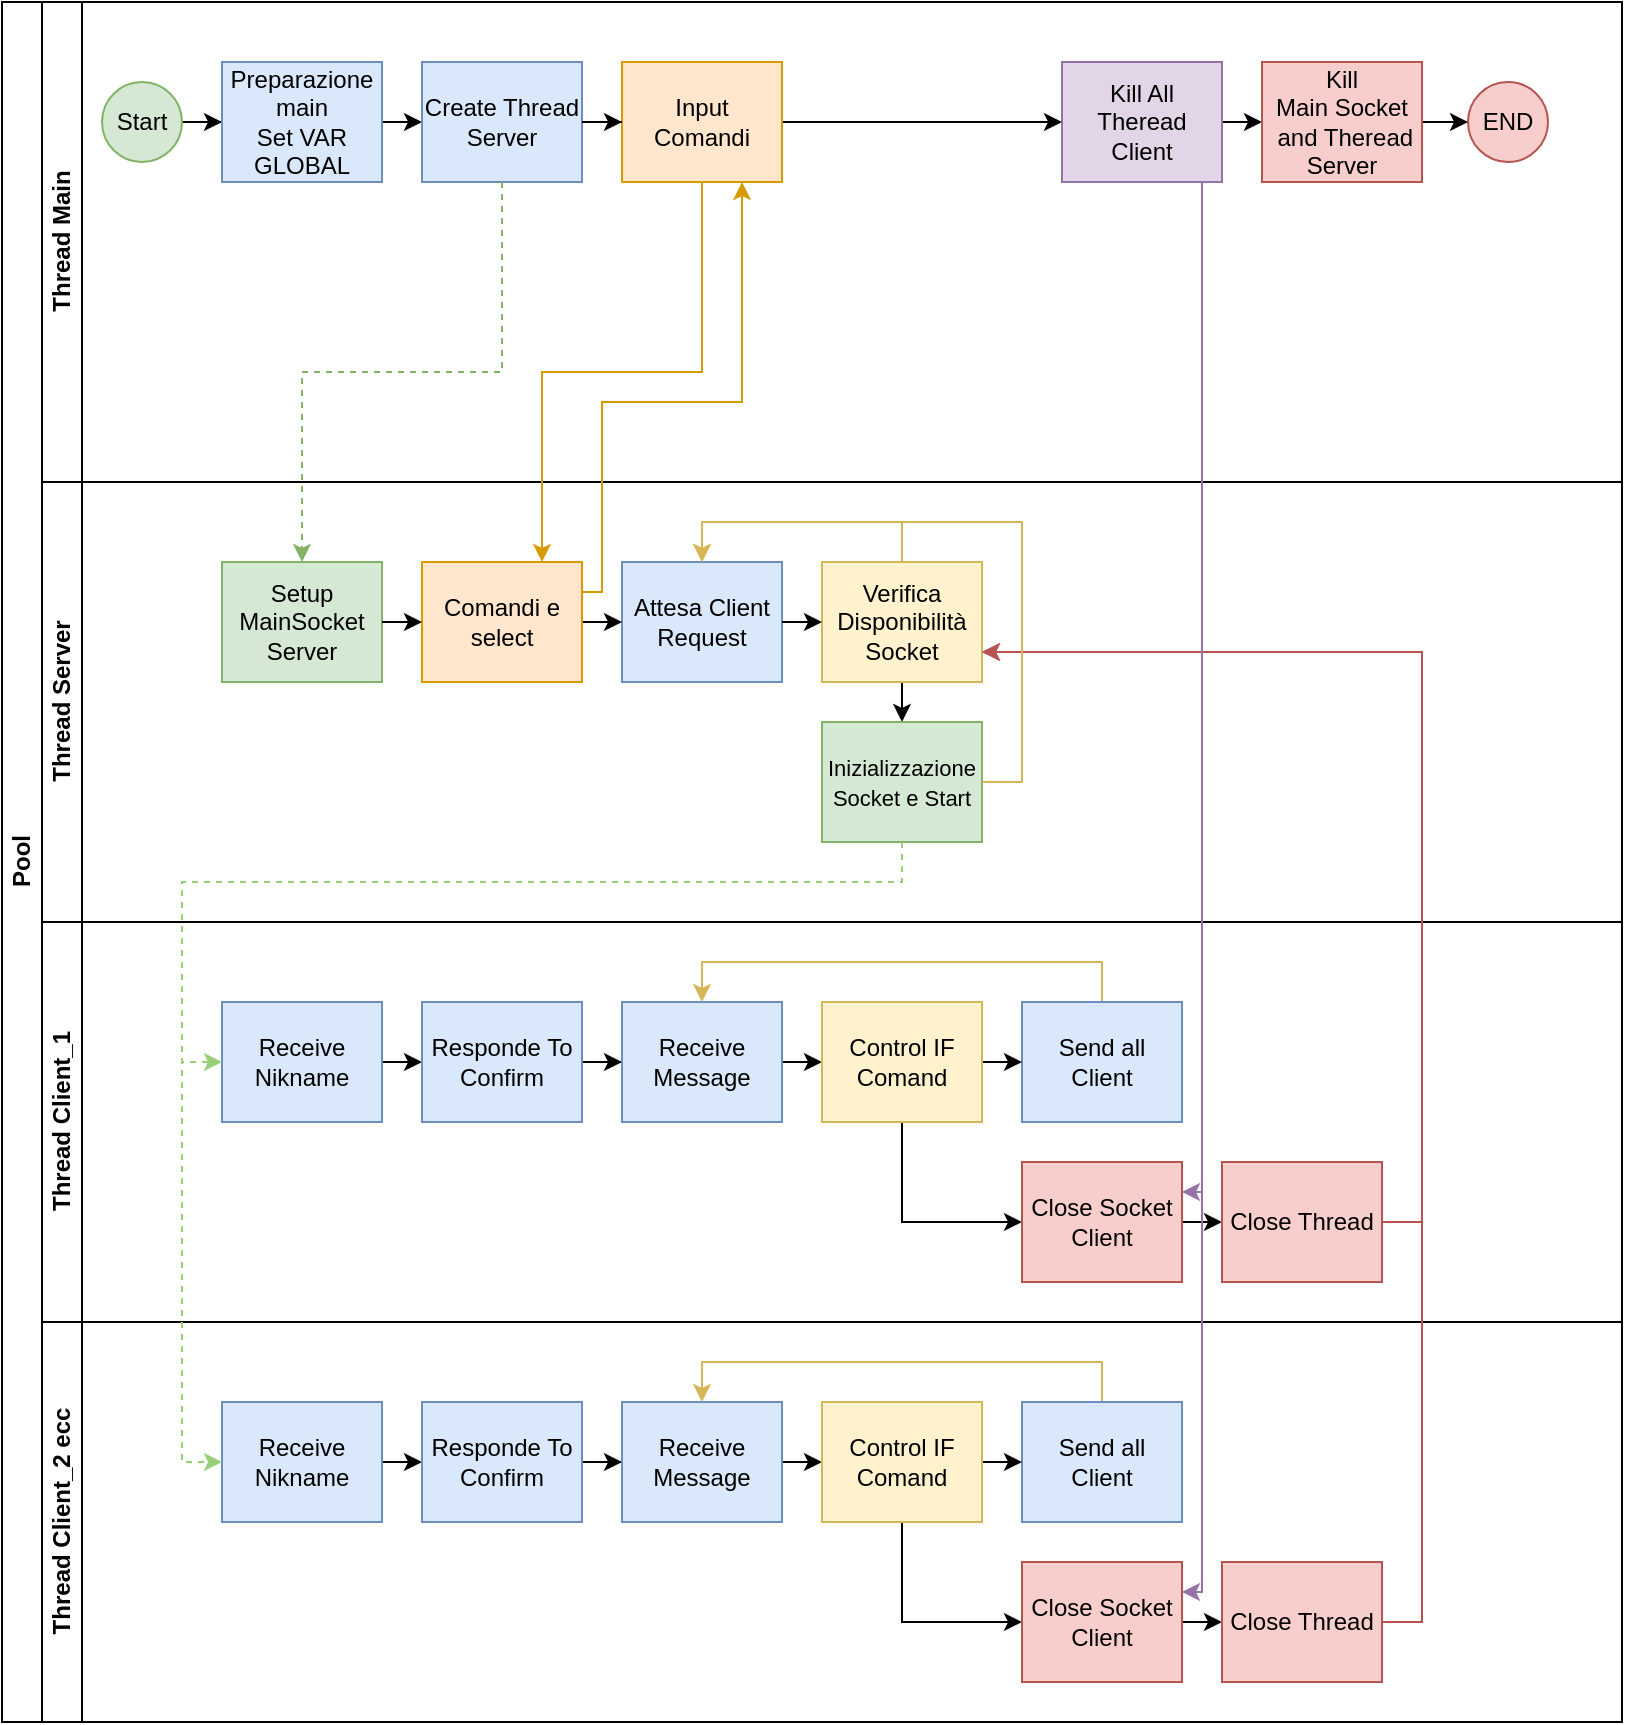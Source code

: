 <mxfile version="12.7.1"><diagram id="prtHgNgQTEPvFCAcTncT" name="Page-1"><mxGraphModel dx="1673" dy="934" grid="1" gridSize="10" guides="1" tooltips="1" connect="1" arrows="1" fold="1" page="1" pageScale="1" pageWidth="827" pageHeight="1169" background="none" math="0" shadow="0"><root><mxCell id="0"/><mxCell id="1" parent="0"/><mxCell id="dNxyNK7c78bLwvsdeMH5-19" value="Pool" style="swimlane;html=1;childLayout=stackLayout;resizeParent=1;resizeParentMax=0;horizontal=0;startSize=20;horizontalStack=0;" parent="1" vertex="1"><mxGeometry x="10" y="20" width="810" height="860" as="geometry"/></mxCell><mxCell id="dNxyNK7c78bLwvsdeMH5-20" value="Thread Main" style="swimlane;html=1;startSize=20;horizontal=0;" parent="dNxyNK7c78bLwvsdeMH5-19" vertex="1"><mxGeometry x="20" width="790" height="240" as="geometry"/></mxCell><mxCell id="dNxyNK7c78bLwvsdeMH5-25" value="" style="edgeStyle=orthogonalEdgeStyle;rounded=0;orthogonalLoop=1;jettySize=auto;html=1;" parent="dNxyNK7c78bLwvsdeMH5-20" source="dNxyNK7c78bLwvsdeMH5-23" target="dNxyNK7c78bLwvsdeMH5-24" edge="1"><mxGeometry relative="1" as="geometry"/></mxCell><mxCell id="dNxyNK7c78bLwvsdeMH5-23" value="Start" style="ellipse;whiteSpace=wrap;html=1;fillColor=#d5e8d4;strokeColor=#82b366;" parent="dNxyNK7c78bLwvsdeMH5-20" vertex="1"><mxGeometry x="30" y="40" width="40" height="40" as="geometry"/></mxCell><mxCell id="HHr8c_rs1buKueNBpFPC-5" style="edgeStyle=orthogonalEdgeStyle;rounded=0;orthogonalLoop=1;jettySize=auto;html=1;exitX=1;exitY=0.5;exitDx=0;exitDy=0;entryX=0;entryY=0.5;entryDx=0;entryDy=0;" edge="1" parent="dNxyNK7c78bLwvsdeMH5-20" source="dNxyNK7c78bLwvsdeMH5-24" target="HHr8c_rs1buKueNBpFPC-3"><mxGeometry relative="1" as="geometry"/></mxCell><mxCell id="dNxyNK7c78bLwvsdeMH5-24" value="Preparazione&lt;br&gt;main&lt;br&gt;Set VAR GLOBAL" style="rounded=0;whiteSpace=wrap;html=1;fontFamily=Helvetica;fontSize=12;align=center;fillColor=#dae8fc;strokeColor=#6c8ebf;" parent="dNxyNK7c78bLwvsdeMH5-20" vertex="1"><mxGeometry x="90" y="30" width="80" height="60" as="geometry"/></mxCell><mxCell id="HHr8c_rs1buKueNBpFPC-44" style="edgeStyle=orthogonalEdgeStyle;rounded=0;orthogonalLoop=1;jettySize=auto;html=1;exitX=1;exitY=0.5;exitDx=0;exitDy=0;entryX=0;entryY=0.5;entryDx=0;entryDy=0;endArrow=classic;endFill=1;strokeColor=#000000;" edge="1" parent="dNxyNK7c78bLwvsdeMH5-20" source="dNxyNK7c78bLwvsdeMH5-30" target="HHr8c_rs1buKueNBpFPC-43"><mxGeometry relative="1" as="geometry"/></mxCell><mxCell id="dNxyNK7c78bLwvsdeMH5-30" value="Kill All Theread Client" style="rounded=0;whiteSpace=wrap;html=1;fontFamily=Helvetica;fontSize=12;align=center;fillColor=#e1d5e7;strokeColor=#9673a6;" parent="dNxyNK7c78bLwvsdeMH5-20" vertex="1"><mxGeometry x="510" y="30" width="80" height="60" as="geometry"/></mxCell><mxCell id="dNxyNK7c78bLwvsdeMH5-32" value="END" style="ellipse;whiteSpace=wrap;html=1;fillColor=#f8cecc;strokeColor=#b85450;" parent="dNxyNK7c78bLwvsdeMH5-20" vertex="1"><mxGeometry x="713" y="40" width="40" height="40" as="geometry"/></mxCell><mxCell id="HHr8c_rs1buKueNBpFPC-3" value="Create Thread Server" style="rounded=0;whiteSpace=wrap;html=1;fontFamily=Helvetica;fontSize=12;align=center;fillColor=#dae8fc;strokeColor=#6c8ebf;" vertex="1" parent="dNxyNK7c78bLwvsdeMH5-20"><mxGeometry x="190" y="30" width="80" height="60" as="geometry"/></mxCell><mxCell id="HHr8c_rs1buKueNBpFPC-50" style="edgeStyle=orthogonalEdgeStyle;rounded=0;orthogonalLoop=1;jettySize=auto;html=1;exitX=1;exitY=0.5;exitDx=0;exitDy=0;entryX=0;entryY=0.5;entryDx=0;entryDy=0;endArrow=classic;endFill=1;strokeColor=#000000;" edge="1" parent="dNxyNK7c78bLwvsdeMH5-20" source="HHr8c_rs1buKueNBpFPC-8" target="dNxyNK7c78bLwvsdeMH5-30"><mxGeometry relative="1" as="geometry"/></mxCell><mxCell id="HHr8c_rs1buKueNBpFPC-8" value="Input Comandi" style="rounded=0;whiteSpace=wrap;html=1;fontFamily=Helvetica;fontSize=12;align=center;fillColor=#ffe6cc;strokeColor=#d79b00;" vertex="1" parent="dNxyNK7c78bLwvsdeMH5-20"><mxGeometry x="290" y="30" width="80" height="60" as="geometry"/></mxCell><mxCell id="HHr8c_rs1buKueNBpFPC-6" style="edgeStyle=orthogonalEdgeStyle;rounded=0;orthogonalLoop=1;jettySize=auto;html=1;entryX=0;entryY=0.5;entryDx=0;entryDy=0;" edge="1" parent="dNxyNK7c78bLwvsdeMH5-20" source="HHr8c_rs1buKueNBpFPC-3" target="HHr8c_rs1buKueNBpFPC-8"><mxGeometry relative="1" as="geometry"><mxPoint x="300" y="60" as="targetPoint"/></mxGeometry></mxCell><mxCell id="HHr8c_rs1buKueNBpFPC-45" style="edgeStyle=orthogonalEdgeStyle;rounded=0;orthogonalLoop=1;jettySize=auto;html=1;exitX=1;exitY=0.5;exitDx=0;exitDy=0;entryX=0;entryY=0.5;entryDx=0;entryDy=0;endArrow=classic;endFill=1;strokeColor=#000000;" edge="1" parent="dNxyNK7c78bLwvsdeMH5-20" source="HHr8c_rs1buKueNBpFPC-43" target="dNxyNK7c78bLwvsdeMH5-32"><mxGeometry relative="1" as="geometry"/></mxCell><mxCell id="HHr8c_rs1buKueNBpFPC-43" value="Kill &lt;br&gt;Main Socket&lt;br&gt;&amp;nbsp;and Theread Server" style="rounded=0;whiteSpace=wrap;html=1;fontFamily=Helvetica;fontSize=12;align=center;fillColor=#f8cecc;strokeColor=#b85450;" vertex="1" parent="dNxyNK7c78bLwvsdeMH5-20"><mxGeometry x="610" y="30" width="80" height="60" as="geometry"/></mxCell><mxCell id="dNxyNK7c78bLwvsdeMH5-21" value="Thread Server" style="swimlane;html=1;startSize=20;horizontal=0;" parent="dNxyNK7c78bLwvsdeMH5-19" vertex="1"><mxGeometry x="20" y="240" width="790" height="220" as="geometry"/></mxCell><mxCell id="dNxyNK7c78bLwvsdeMH5-26" value="Attesa Client Request" style="rounded=0;whiteSpace=wrap;html=1;fontFamily=Helvetica;fontSize=12;align=center;fillColor=#dae8fc;strokeColor=#6c8ebf;" parent="dNxyNK7c78bLwvsdeMH5-21" vertex="1"><mxGeometry x="290" y="40" width="80" height="60" as="geometry"/></mxCell><mxCell id="Wldi2eCpMKelTYLtevLc-9" style="edgeStyle=orthogonalEdgeStyle;rounded=0;jumpSize=0;orthogonalLoop=1;jettySize=auto;html=1;exitX=0.5;exitY=1;exitDx=0;exitDy=0;entryX=0.5;entryY=0;entryDx=0;entryDy=0;endSize=6;strokeWidth=1;" parent="dNxyNK7c78bLwvsdeMH5-21" source="Wldi2eCpMKelTYLtevLc-2" target="Wldi2eCpMKelTYLtevLc-6" edge="1"><mxGeometry relative="1" as="geometry"/></mxCell><mxCell id="Wldi2eCpMKelTYLtevLc-2" value="Verifica Disponibilità&lt;br&gt;Socket" style="rounded=0;whiteSpace=wrap;html=1;fillColor=#fff2cc;strokeColor=#d6b656;" parent="dNxyNK7c78bLwvsdeMH5-21" vertex="1"><mxGeometry x="390" y="40" width="80" height="60" as="geometry"/></mxCell><mxCell id="Wldi2eCpMKelTYLtevLc-3" value="" style="endArrow=classic;html=1;entryX=0;entryY=0.5;entryDx=0;entryDy=0;exitX=1;exitY=0.5;exitDx=0;exitDy=0;" parent="dNxyNK7c78bLwvsdeMH5-21" source="dNxyNK7c78bLwvsdeMH5-26" target="Wldi2eCpMKelTYLtevLc-2" edge="1"><mxGeometry width="50" height="50" relative="1" as="geometry"><mxPoint x="190" y="410" as="sourcePoint"/><mxPoint x="240" y="360" as="targetPoint"/></mxGeometry></mxCell><mxCell id="Wldi2eCpMKelTYLtevLc-6" value="&lt;font style=&quot;font-size: 11px&quot;&gt;Inizializzazione&lt;br&gt;Socket e Start&lt;/font&gt;" style="rounded=0;whiteSpace=wrap;html=1;fontFamily=Helvetica;fontSize=12;align=center;fillColor=#d5e8d4;strokeColor=#82b366;" parent="dNxyNK7c78bLwvsdeMH5-21" vertex="1"><mxGeometry x="390" y="120" width="80" height="60" as="geometry"/></mxCell><mxCell id="Wldi2eCpMKelTYLtevLc-10" style="edgeStyle=orthogonalEdgeStyle;rounded=0;jumpSize=0;orthogonalLoop=1;jettySize=auto;html=1;exitX=0.5;exitY=0;exitDx=0;exitDy=0;endSize=6;strokeWidth=1;entryX=0.5;entryY=0;entryDx=0;entryDy=0;fillColor=#fff2cc;strokeColor=#d6b656;" parent="dNxyNK7c78bLwvsdeMH5-21" source="Wldi2eCpMKelTYLtevLc-2" target="dNxyNK7c78bLwvsdeMH5-26" edge="1"><mxGeometry relative="1" as="geometry"><mxPoint x="299.69" y="10" as="targetPoint"/></mxGeometry></mxCell><mxCell id="Wldi2eCpMKelTYLtevLc-16" style="edgeStyle=orthogonalEdgeStyle;rounded=0;jumpSize=0;orthogonalLoop=1;jettySize=auto;html=1;exitX=1;exitY=0.5;exitDx=0;exitDy=0;entryX=0;entryY=0.5;entryDx=0;entryDy=0;endSize=6;strokeWidth=1;" parent="dNxyNK7c78bLwvsdeMH5-21" source="HHr8c_rs1buKueNBpFPC-35" target="dNxyNK7c78bLwvsdeMH5-26" edge="1"><mxGeometry relative="1" as="geometry"><mxPoint x="190" y="70.0" as="targetPoint"/></mxGeometry></mxCell><mxCell id="Wldi2eCpMKelTYLtevLc-15" value="Setup MainSocket&lt;br&gt;Server" style="rounded=0;whiteSpace=wrap;html=1;fontFamily=Helvetica;fontSize=12;align=center;fillColor=#d5e8d4;strokeColor=#82b366;" parent="dNxyNK7c78bLwvsdeMH5-21" vertex="1"><mxGeometry x="90" y="40" width="80" height="60" as="geometry"/></mxCell><mxCell id="HHr8c_rs1buKueNBpFPC-35" value="Comandi e select" style="rounded=0;whiteSpace=wrap;html=1;fontFamily=Helvetica;fontSize=12;align=center;fillColor=#ffe6cc;strokeColor=#d79b00;" vertex="1" parent="dNxyNK7c78bLwvsdeMH5-21"><mxGeometry x="190" y="40" width="80" height="60" as="geometry"/></mxCell><mxCell id="HHr8c_rs1buKueNBpFPC-36" style="edgeStyle=orthogonalEdgeStyle;rounded=0;jumpSize=0;orthogonalLoop=1;jettySize=auto;html=1;exitX=1;exitY=0.5;exitDx=0;exitDy=0;entryX=0;entryY=0.5;entryDx=0;entryDy=0;endSize=6;strokeWidth=1;" edge="1" parent="dNxyNK7c78bLwvsdeMH5-21" source="Wldi2eCpMKelTYLtevLc-15" target="HHr8c_rs1buKueNBpFPC-35"><mxGeometry relative="1" as="geometry"><mxPoint x="320" y="330" as="targetPoint"/><mxPoint x="200" y="330" as="sourcePoint"/></mxGeometry></mxCell><mxCell id="dNxyNK7c78bLwvsdeMH5-22" value="Thread Client_1" style="swimlane;html=1;startSize=20;horizontal=0;" parent="dNxyNK7c78bLwvsdeMH5-19" vertex="1"><mxGeometry x="20" y="460" width="790" height="200" as="geometry"/></mxCell><mxCell id="Wldi2eCpMKelTYLtevLc-20" style="edgeStyle=orthogonalEdgeStyle;rounded=0;jumpSize=0;orthogonalLoop=1;jettySize=auto;html=1;exitX=1;exitY=0.5;exitDx=0;exitDy=0;entryX=0;entryY=0.5;entryDx=0;entryDy=0;endSize=6;strokeWidth=1;" parent="dNxyNK7c78bLwvsdeMH5-22" source="dNxyNK7c78bLwvsdeMH5-34" target="Wldi2eCpMKelTYLtevLc-19" edge="1"><mxGeometry relative="1" as="geometry"/></mxCell><mxCell id="dNxyNK7c78bLwvsdeMH5-34" value="Receive Nikname" style="rounded=0;whiteSpace=wrap;html=1;fontFamily=Helvetica;fontSize=12;align=center;fillColor=#dae8fc;strokeColor=#6c8ebf;" parent="dNxyNK7c78bLwvsdeMH5-22" vertex="1"><mxGeometry x="90" y="40" width="80" height="60" as="geometry"/></mxCell><mxCell id="Wldi2eCpMKelTYLtevLc-22" style="edgeStyle=orthogonalEdgeStyle;rounded=0;jumpSize=0;orthogonalLoop=1;jettySize=auto;html=1;exitX=1;exitY=0.5;exitDx=0;exitDy=0;endSize=6;strokeWidth=1;" parent="dNxyNK7c78bLwvsdeMH5-22" source="Wldi2eCpMKelTYLtevLc-19" target="Wldi2eCpMKelTYLtevLc-21" edge="1"><mxGeometry relative="1" as="geometry"/></mxCell><mxCell id="Wldi2eCpMKelTYLtevLc-19" value="Responde To&lt;br&gt;Confirm" style="rounded=0;whiteSpace=wrap;html=1;fontFamily=Helvetica;fontSize=12;align=center;fillColor=#dae8fc;strokeColor=#6c8ebf;" parent="dNxyNK7c78bLwvsdeMH5-22" vertex="1"><mxGeometry x="190" y="40" width="80" height="60" as="geometry"/></mxCell><mxCell id="Wldi2eCpMKelTYLtevLc-27" style="edgeStyle=orthogonalEdgeStyle;rounded=0;jumpSize=0;orthogonalLoop=1;jettySize=auto;html=1;exitX=1;exitY=0.5;exitDx=0;exitDy=0;entryX=0;entryY=0.5;entryDx=0;entryDy=0;endSize=6;strokeWidth=1;" parent="dNxyNK7c78bLwvsdeMH5-22" source="Wldi2eCpMKelTYLtevLc-21" target="Wldi2eCpMKelTYLtevLc-25" edge="1"><mxGeometry relative="1" as="geometry"/></mxCell><mxCell id="Wldi2eCpMKelTYLtevLc-21" value="Receive&lt;br&gt;Message" style="rounded=0;whiteSpace=wrap;html=1;fontFamily=Helvetica;fontSize=12;align=center;fillColor=#dae8fc;strokeColor=#6c8ebf;" parent="dNxyNK7c78bLwvsdeMH5-22" vertex="1"><mxGeometry x="290" y="40" width="80" height="60" as="geometry"/></mxCell><mxCell id="Wldi2eCpMKelTYLtevLc-29" style="edgeStyle=orthogonalEdgeStyle;rounded=0;jumpSize=0;orthogonalLoop=1;jettySize=auto;html=1;exitX=0.5;exitY=0;exitDx=0;exitDy=0;entryX=0.5;entryY=0;entryDx=0;entryDy=0;endSize=6;strokeWidth=1;fillColor=#fff2cc;strokeColor=#d6b656;" parent="dNxyNK7c78bLwvsdeMH5-22" source="Wldi2eCpMKelTYLtevLc-23" target="Wldi2eCpMKelTYLtevLc-21" edge="1"><mxGeometry relative="1" as="geometry"/></mxCell><mxCell id="Wldi2eCpMKelTYLtevLc-23" value="Send all&lt;br&gt;Client" style="rounded=0;whiteSpace=wrap;html=1;fontFamily=Helvetica;fontSize=12;align=center;fillColor=#dae8fc;strokeColor=#6c8ebf;" parent="dNxyNK7c78bLwvsdeMH5-22" vertex="1"><mxGeometry x="490" y="40" width="80" height="60" as="geometry"/></mxCell><mxCell id="Wldi2eCpMKelTYLtevLc-28" style="edgeStyle=orthogonalEdgeStyle;rounded=0;jumpSize=0;orthogonalLoop=1;jettySize=auto;html=1;exitX=1;exitY=0.5;exitDx=0;exitDy=0;entryX=0;entryY=0.5;entryDx=0;entryDy=0;endSize=6;strokeWidth=1;" parent="dNxyNK7c78bLwvsdeMH5-22" source="Wldi2eCpMKelTYLtevLc-25" target="Wldi2eCpMKelTYLtevLc-23" edge="1"><mxGeometry relative="1" as="geometry"/></mxCell><mxCell id="Wldi2eCpMKelTYLtevLc-32" style="edgeStyle=orthogonalEdgeStyle;rounded=0;jumpSize=0;orthogonalLoop=1;jettySize=auto;html=1;exitX=0.5;exitY=1;exitDx=0;exitDy=0;entryX=0;entryY=0.5;entryDx=0;entryDy=0;endSize=6;strokeWidth=1;" parent="dNxyNK7c78bLwvsdeMH5-22" source="Wldi2eCpMKelTYLtevLc-25" target="Wldi2eCpMKelTYLtevLc-31" edge="1"><mxGeometry relative="1" as="geometry"/></mxCell><mxCell id="Wldi2eCpMKelTYLtevLc-25" value="Control IF&lt;br&gt;Comand" style="rounded=0;whiteSpace=wrap;html=1;fontFamily=Helvetica;fontSize=12;align=center;fillColor=#fff2cc;strokeColor=#d6b656;" parent="dNxyNK7c78bLwvsdeMH5-22" vertex="1"><mxGeometry x="390" y="40" width="80" height="60" as="geometry"/></mxCell><mxCell id="nzHp5yKrIeiOM_4wfuNe-2" style="edgeStyle=orthogonalEdgeStyle;rounded=0;orthogonalLoop=1;jettySize=auto;html=1;exitX=1;exitY=0.5;exitDx=0;exitDy=0;entryX=0;entryY=0.5;entryDx=0;entryDy=0;" parent="dNxyNK7c78bLwvsdeMH5-22" source="Wldi2eCpMKelTYLtevLc-31" target="nzHp5yKrIeiOM_4wfuNe-1" edge="1"><mxGeometry relative="1" as="geometry"/></mxCell><mxCell id="Wldi2eCpMKelTYLtevLc-31" value="Close Socket&lt;br&gt;Client" style="rounded=0;whiteSpace=wrap;html=1;fontFamily=Helvetica;fontSize=12;align=center;fillColor=#f8cecc;strokeColor=#b85450;" parent="dNxyNK7c78bLwvsdeMH5-22" vertex="1"><mxGeometry x="490" y="120" width="80" height="60" as="geometry"/></mxCell><mxCell id="nzHp5yKrIeiOM_4wfuNe-1" value="Close Thread" style="rounded=0;whiteSpace=wrap;html=1;fontFamily=Helvetica;fontSize=12;align=center;fillColor=#f8cecc;strokeColor=#b85450;" parent="dNxyNK7c78bLwvsdeMH5-22" vertex="1"><mxGeometry x="590" y="120" width="80" height="60" as="geometry"/></mxCell><mxCell id="HHr8c_rs1buKueNBpFPC-13" value="Thread Client_2 ecc" style="swimlane;html=1;startSize=20;horizontal=0;" vertex="1" parent="dNxyNK7c78bLwvsdeMH5-19"><mxGeometry x="20" y="660" width="790" height="200" as="geometry"><mxRectangle x="20" y="460" width="1080" height="20" as="alternateBounds"/></mxGeometry></mxCell><mxCell id="HHr8c_rs1buKueNBpFPC-14" style="edgeStyle=orthogonalEdgeStyle;rounded=0;jumpSize=0;orthogonalLoop=1;jettySize=auto;html=1;exitX=1;exitY=0.5;exitDx=0;exitDy=0;entryX=0;entryY=0.5;entryDx=0;entryDy=0;endSize=6;strokeWidth=1;" edge="1" parent="HHr8c_rs1buKueNBpFPC-13" source="HHr8c_rs1buKueNBpFPC-15" target="HHr8c_rs1buKueNBpFPC-17"><mxGeometry relative="1" as="geometry"/></mxCell><mxCell id="HHr8c_rs1buKueNBpFPC-15" value="Receive Nikname" style="rounded=0;whiteSpace=wrap;html=1;fontFamily=Helvetica;fontSize=12;align=center;fillColor=#dae8fc;strokeColor=#6c8ebf;" vertex="1" parent="HHr8c_rs1buKueNBpFPC-13"><mxGeometry x="90" y="40" width="80" height="60" as="geometry"/></mxCell><mxCell id="HHr8c_rs1buKueNBpFPC-16" style="edgeStyle=orthogonalEdgeStyle;rounded=0;jumpSize=0;orthogonalLoop=1;jettySize=auto;html=1;exitX=1;exitY=0.5;exitDx=0;exitDy=0;endSize=6;strokeWidth=1;" edge="1" parent="HHr8c_rs1buKueNBpFPC-13" source="HHr8c_rs1buKueNBpFPC-17" target="HHr8c_rs1buKueNBpFPC-19"><mxGeometry relative="1" as="geometry"/></mxCell><mxCell id="HHr8c_rs1buKueNBpFPC-17" value="Responde To&lt;br&gt;Confirm" style="rounded=0;whiteSpace=wrap;html=1;fontFamily=Helvetica;fontSize=12;align=center;fillColor=#dae8fc;strokeColor=#6c8ebf;" vertex="1" parent="HHr8c_rs1buKueNBpFPC-13"><mxGeometry x="190" y="40" width="80" height="60" as="geometry"/></mxCell><mxCell id="HHr8c_rs1buKueNBpFPC-18" style="edgeStyle=orthogonalEdgeStyle;rounded=0;jumpSize=0;orthogonalLoop=1;jettySize=auto;html=1;exitX=1;exitY=0.5;exitDx=0;exitDy=0;entryX=0;entryY=0.5;entryDx=0;entryDy=0;endSize=6;strokeWidth=1;" edge="1" parent="HHr8c_rs1buKueNBpFPC-13" source="HHr8c_rs1buKueNBpFPC-19" target="HHr8c_rs1buKueNBpFPC-24"><mxGeometry relative="1" as="geometry"/></mxCell><mxCell id="HHr8c_rs1buKueNBpFPC-19" value="Receive&lt;br&gt;Message" style="rounded=0;whiteSpace=wrap;html=1;fontFamily=Helvetica;fontSize=12;align=center;fillColor=#dae8fc;strokeColor=#6c8ebf;" vertex="1" parent="HHr8c_rs1buKueNBpFPC-13"><mxGeometry x="290" y="40" width="80" height="60" as="geometry"/></mxCell><mxCell id="HHr8c_rs1buKueNBpFPC-20" style="edgeStyle=orthogonalEdgeStyle;rounded=0;jumpSize=0;orthogonalLoop=1;jettySize=auto;html=1;exitX=0.5;exitY=0;exitDx=0;exitDy=0;entryX=0.5;entryY=0;entryDx=0;entryDy=0;endSize=6;strokeWidth=1;fillColor=#fff2cc;strokeColor=#d6b656;" edge="1" parent="HHr8c_rs1buKueNBpFPC-13" source="HHr8c_rs1buKueNBpFPC-21" target="HHr8c_rs1buKueNBpFPC-19"><mxGeometry relative="1" as="geometry"/></mxCell><mxCell id="HHr8c_rs1buKueNBpFPC-21" value="Send all&lt;br&gt;Client" style="rounded=0;whiteSpace=wrap;html=1;fontFamily=Helvetica;fontSize=12;align=center;fillColor=#dae8fc;strokeColor=#6c8ebf;" vertex="1" parent="HHr8c_rs1buKueNBpFPC-13"><mxGeometry x="490" y="40" width="80" height="60" as="geometry"/></mxCell><mxCell id="HHr8c_rs1buKueNBpFPC-22" style="edgeStyle=orthogonalEdgeStyle;rounded=0;jumpSize=0;orthogonalLoop=1;jettySize=auto;html=1;exitX=1;exitY=0.5;exitDx=0;exitDy=0;entryX=0;entryY=0.5;entryDx=0;entryDy=0;endSize=6;strokeWidth=1;" edge="1" parent="HHr8c_rs1buKueNBpFPC-13" source="HHr8c_rs1buKueNBpFPC-24" target="HHr8c_rs1buKueNBpFPC-21"><mxGeometry relative="1" as="geometry"/></mxCell><mxCell id="HHr8c_rs1buKueNBpFPC-23" style="edgeStyle=orthogonalEdgeStyle;rounded=0;jumpSize=0;orthogonalLoop=1;jettySize=auto;html=1;exitX=0.5;exitY=1;exitDx=0;exitDy=0;entryX=0;entryY=0.5;entryDx=0;entryDy=0;endSize=6;strokeWidth=1;" edge="1" parent="HHr8c_rs1buKueNBpFPC-13" source="HHr8c_rs1buKueNBpFPC-24" target="HHr8c_rs1buKueNBpFPC-26"><mxGeometry relative="1" as="geometry"/></mxCell><mxCell id="HHr8c_rs1buKueNBpFPC-24" value="Control IF&lt;br&gt;Comand" style="rounded=0;whiteSpace=wrap;html=1;fontFamily=Helvetica;fontSize=12;align=center;fillColor=#fff2cc;strokeColor=#d6b656;" vertex="1" parent="HHr8c_rs1buKueNBpFPC-13"><mxGeometry x="390" y="40" width="80" height="60" as="geometry"/></mxCell><mxCell id="HHr8c_rs1buKueNBpFPC-25" style="edgeStyle=orthogonalEdgeStyle;rounded=0;orthogonalLoop=1;jettySize=auto;html=1;exitX=1;exitY=0.5;exitDx=0;exitDy=0;entryX=0;entryY=0.5;entryDx=0;entryDy=0;" edge="1" parent="HHr8c_rs1buKueNBpFPC-13" source="HHr8c_rs1buKueNBpFPC-26" target="HHr8c_rs1buKueNBpFPC-27"><mxGeometry relative="1" as="geometry"/></mxCell><mxCell id="HHr8c_rs1buKueNBpFPC-26" value="Close Socket&lt;br&gt;Client" style="rounded=0;whiteSpace=wrap;html=1;fontFamily=Helvetica;fontSize=12;align=center;fillColor=#f8cecc;strokeColor=#b85450;" vertex="1" parent="HHr8c_rs1buKueNBpFPC-13"><mxGeometry x="490" y="120" width="80" height="60" as="geometry"/></mxCell><mxCell id="HHr8c_rs1buKueNBpFPC-27" value="Close Thread" style="rounded=0;whiteSpace=wrap;html=1;fontFamily=Helvetica;fontSize=12;align=center;fillColor=#f8cecc;strokeColor=#b85450;" vertex="1" parent="HHr8c_rs1buKueNBpFPC-13"><mxGeometry x="590" y="120" width="80" height="60" as="geometry"/></mxCell><mxCell id="nzHp5yKrIeiOM_4wfuNe-3" style="edgeStyle=orthogonalEdgeStyle;rounded=0;orthogonalLoop=1;jettySize=auto;html=1;exitX=1;exitY=0.5;exitDx=0;exitDy=0;entryX=1;entryY=0.75;entryDx=0;entryDy=0;fillColor=#f8cecc;strokeColor=#b85450;" parent="dNxyNK7c78bLwvsdeMH5-19" source="nzHp5yKrIeiOM_4wfuNe-1" target="Wldi2eCpMKelTYLtevLc-2" edge="1"><mxGeometry relative="1" as="geometry"/></mxCell><mxCell id="HHr8c_rs1buKueNBpFPC-11" style="edgeStyle=orthogonalEdgeStyle;rounded=0;orthogonalLoop=1;jettySize=auto;html=1;exitX=0.5;exitY=1;exitDx=0;exitDy=0;entryX=0.5;entryY=0;entryDx=0;entryDy=0;dashed=1;fillColor=#d5e8d4;strokeColor=#82b366;" edge="1" parent="dNxyNK7c78bLwvsdeMH5-19" source="HHr8c_rs1buKueNBpFPC-3" target="Wldi2eCpMKelTYLtevLc-15"><mxGeometry relative="1" as="geometry"/></mxCell><mxCell id="HHr8c_rs1buKueNBpFPC-30" style="edgeStyle=orthogonalEdgeStyle;rounded=0;orthogonalLoop=1;jettySize=auto;html=1;exitX=0.5;exitY=1;exitDx=0;exitDy=0;entryX=0;entryY=0.5;entryDx=0;entryDy=0;endArrow=classic;endFill=1;dashed=1;strokeColor=#97D077;" edge="1" parent="dNxyNK7c78bLwvsdeMH5-19" source="Wldi2eCpMKelTYLtevLc-6" target="dNxyNK7c78bLwvsdeMH5-34"><mxGeometry relative="1" as="geometry"><Array as="points"><mxPoint x="450" y="440"/><mxPoint x="90" y="440"/><mxPoint x="90" y="530"/></Array></mxGeometry></mxCell><mxCell id="HHr8c_rs1buKueNBpFPC-32" style="edgeStyle=orthogonalEdgeStyle;rounded=0;orthogonalLoop=1;jettySize=auto;html=1;exitX=0.5;exitY=1;exitDx=0;exitDy=0;entryX=0;entryY=0.5;entryDx=0;entryDy=0;dashed=1;endArrow=classic;endFill=1;strokeColor=#97D077;" edge="1" parent="dNxyNK7c78bLwvsdeMH5-19" source="Wldi2eCpMKelTYLtevLc-6" target="HHr8c_rs1buKueNBpFPC-15"><mxGeometry relative="1" as="geometry"><Array as="points"><mxPoint x="450" y="440"/><mxPoint x="90" y="440"/><mxPoint x="90" y="730"/></Array></mxGeometry></mxCell><mxCell id="HHr8c_rs1buKueNBpFPC-33" style="edgeStyle=orthogonalEdgeStyle;rounded=0;orthogonalLoop=1;jettySize=auto;html=1;exitX=1;exitY=0.5;exitDx=0;exitDy=0;entryX=1;entryY=0.75;entryDx=0;entryDy=0;endArrow=classic;endFill=1;fillColor=#f8cecc;strokeColor=#b85450;" edge="1" parent="dNxyNK7c78bLwvsdeMH5-19" source="HHr8c_rs1buKueNBpFPC-27" target="Wldi2eCpMKelTYLtevLc-2"><mxGeometry relative="1" as="geometry"/></mxCell><mxCell id="HHr8c_rs1buKueNBpFPC-38" style="edgeStyle=orthogonalEdgeStyle;rounded=0;orthogonalLoop=1;jettySize=auto;html=1;exitX=0.5;exitY=1;exitDx=0;exitDy=0;entryX=0.75;entryY=0;entryDx=0;entryDy=0;endArrow=classic;endFill=1;strokeColor=#d79b00;fillColor=#ffe6cc;" edge="1" parent="dNxyNK7c78bLwvsdeMH5-19" source="HHr8c_rs1buKueNBpFPC-8" target="HHr8c_rs1buKueNBpFPC-35"><mxGeometry relative="1" as="geometry"/></mxCell><mxCell id="HHr8c_rs1buKueNBpFPC-40" style="edgeStyle=orthogonalEdgeStyle;rounded=0;orthogonalLoop=1;jettySize=auto;html=1;exitX=1;exitY=0.25;exitDx=0;exitDy=0;entryX=0.75;entryY=1;entryDx=0;entryDy=0;endArrow=classic;endFill=1;strokeColor=#d79b00;fillColor=#ffe6cc;" edge="1" parent="dNxyNK7c78bLwvsdeMH5-19" source="HHr8c_rs1buKueNBpFPC-35" target="HHr8c_rs1buKueNBpFPC-8"><mxGeometry relative="1" as="geometry"><Array as="points"><mxPoint x="300" y="295"/><mxPoint x="300" y="200"/><mxPoint x="370" y="200"/></Array></mxGeometry></mxCell><mxCell id="HHr8c_rs1buKueNBpFPC-46" style="edgeStyle=orthogonalEdgeStyle;rounded=0;orthogonalLoop=1;jettySize=auto;html=1;exitX=0.75;exitY=1;exitDx=0;exitDy=0;entryX=1;entryY=0.25;entryDx=0;entryDy=0;endArrow=classic;endFill=1;strokeColor=#9673a6;fillColor=#e1d5e7;" edge="1" parent="dNxyNK7c78bLwvsdeMH5-19" source="dNxyNK7c78bLwvsdeMH5-30" target="Wldi2eCpMKelTYLtevLc-31"><mxGeometry relative="1" as="geometry"><Array as="points"><mxPoint x="600" y="90"/><mxPoint x="600" y="595"/></Array></mxGeometry></mxCell><mxCell id="HHr8c_rs1buKueNBpFPC-47" style="edgeStyle=orthogonalEdgeStyle;rounded=0;orthogonalLoop=1;jettySize=auto;html=1;exitX=0.75;exitY=1;exitDx=0;exitDy=0;endArrow=classic;endFill=1;strokeColor=#9673a6;fillColor=#e1d5e7;entryX=1;entryY=0.25;entryDx=0;entryDy=0;" edge="1" parent="dNxyNK7c78bLwvsdeMH5-19" source="dNxyNK7c78bLwvsdeMH5-30" target="HHr8c_rs1buKueNBpFPC-26"><mxGeometry relative="1" as="geometry"><mxPoint x="600" y="800" as="targetPoint"/><Array as="points"><mxPoint x="600" y="90"/><mxPoint x="600" y="795"/></Array></mxGeometry></mxCell><mxCell id="HHr8c_rs1buKueNBpFPC-56" style="edgeStyle=orthogonalEdgeStyle;rounded=0;orthogonalLoop=1;jettySize=auto;html=1;exitX=1;exitY=0.5;exitDx=0;exitDy=0;endArrow=classic;endFill=1;strokeColor=#d6b656;fillColor=#fff2cc;" edge="1" parent="1" source="Wldi2eCpMKelTYLtevLc-6"><mxGeometry relative="1" as="geometry"><mxPoint x="360" y="300.0" as="targetPoint"/><Array as="points"><mxPoint x="520" y="410"/><mxPoint x="520" y="280"/><mxPoint x="360" y="280"/></Array></mxGeometry></mxCell></root></mxGraphModel></diagram></mxfile>